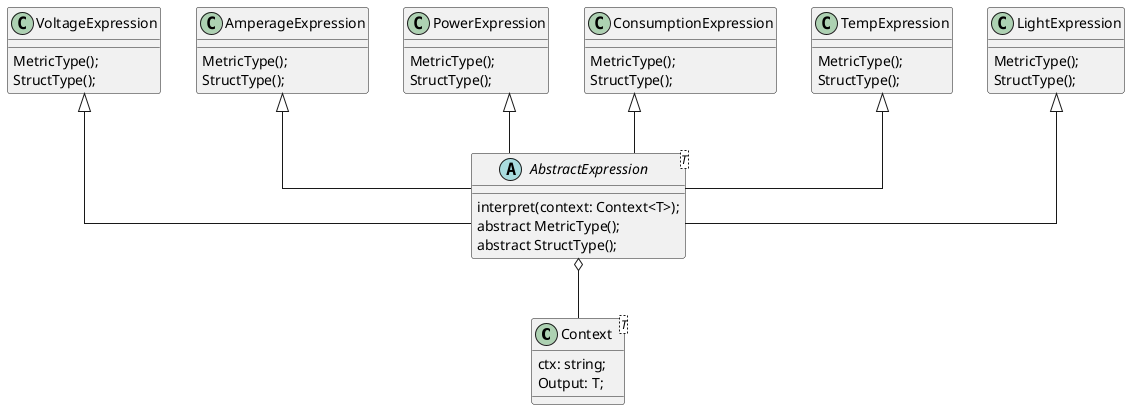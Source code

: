 @startuml interpreter-ts-class

skinparam linetype ortho

class Context<T>{
    ctx: string;
    Output: T;
}

abstract class AbstractExpression<T>{
    interpret(context: Context<T>);
    abstract MetricType();
    abstract StructType();
}
class VoltageExpression{
    MetricType();
    StructType();
}

class AmperageExpression  {
    MetricType();
    StructType();

}

class PowerExpression {
    MetricType();
    StructType();
}

class ConsumptionExpression  {
    MetricType();
    StructType();
}

class TempExpression  {
    MetricType();
    StructType();
}

class LightExpression {
    MetricType();
    StructType();
}
AbstractExpression o-- Context
VoltageExpression <|-- AbstractExpression
AmperageExpression <|-- AbstractExpression
PowerExpression <|-- AbstractExpression
ConsumptionExpression <|-- AbstractExpression
TempExpression <|-- AbstractExpression
LightExpression <|--AbstractExpression

@enduml
